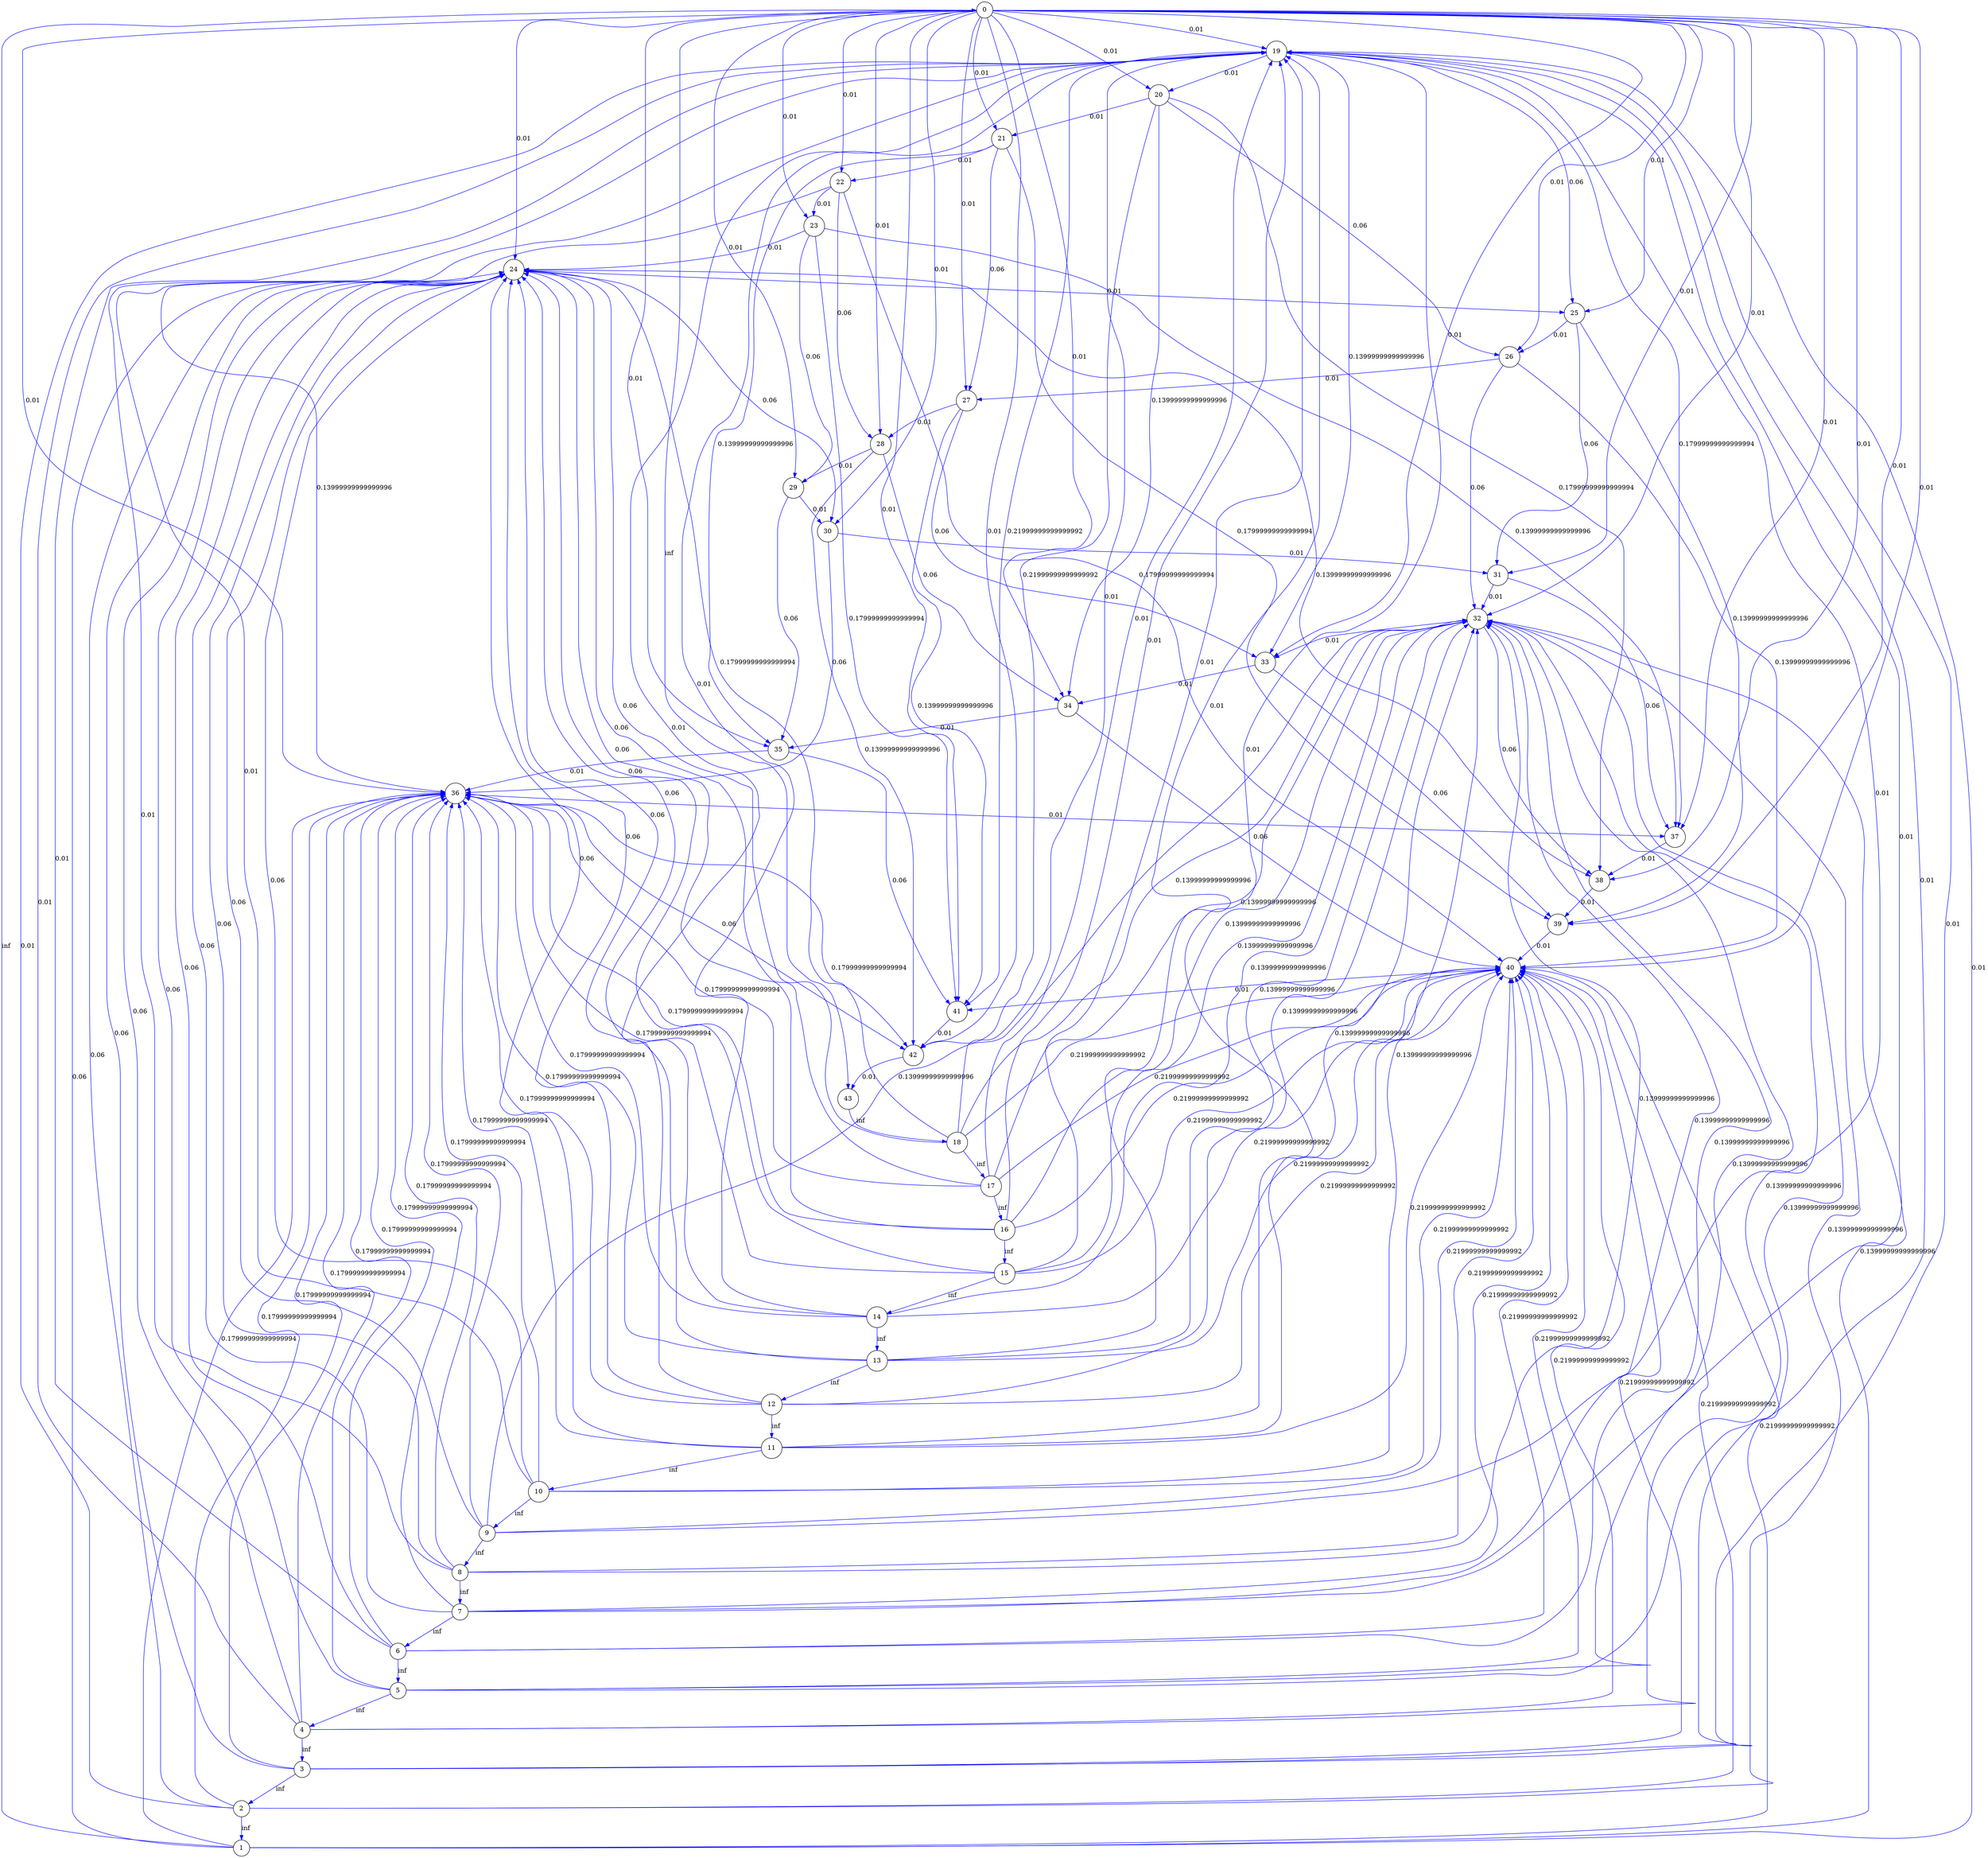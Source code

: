 digraph min_graph {
bgcolor=white;
0 [shape=circle];
1 [shape=circle];
2 [shape=circle];
3 [shape=circle];
4 [shape=circle];
5 [shape=circle];
6 [shape=circle];
7 [shape=circle];
8 [shape=circle];
9 [shape=circle];
10 [shape=circle];
11 [shape=circle];
12 [shape=circle];
13 [shape=circle];
14 [shape=circle];
15 [shape=circle];
16 [shape=circle];
17 [shape=circle];
18 [shape=circle];
19 [shape=circle];
20 [shape=circle];
21 [shape=circle];
22 [shape=circle];
23 [shape=circle];
24 [shape=circle];
25 [shape=circle];
26 [shape=circle];
27 [shape=circle];
28 [shape=circle];
29 [shape=circle];
30 [shape=circle];
31 [shape=circle];
32 [shape=circle];
33 [shape=circle];
34 [shape=circle];
35 [shape=circle];
36 [shape=circle];
37 [shape=circle];
38 [shape=circle];
39 [shape=circle];
40 [shape=circle];
41 [shape=circle];
42 [shape=circle];
43 [shape=circle];
0 -> 19  [color=blue, label=0.01];
0 -> 20  [color=blue, label=0.01];
0 -> 21  [color=blue, label=0.01];
0 -> 22  [color=blue, label=0.01];
0 -> 23  [color=blue, label=0.01];
0 -> 24  [color=blue, label=0.01];
0 -> 25  [color=blue, label=0.01];
0 -> 26  [color=blue, label=0.01];
0 -> 27  [color=blue, label=0.01];
0 -> 28  [color=blue, label=0.01];
0 -> 29  [color=blue, label=0.01];
0 -> 30  [color=blue, label=0.01];
0 -> 31  [color=blue, label=0.01];
0 -> 32  [color=blue, label=0.01];
0 -> 33  [color=blue, label=0.01];
0 -> 34  [color=blue, label=0.01];
0 -> 35  [color=blue, label=0.01];
0 -> 36  [color=blue, label=0.01];
0 -> 37  [color=blue, label=0.01];
0 -> 38  [color=blue, label=0.01];
0 -> 39  [color=blue, label=0.01];
0 -> 40  [color=blue, label=0.01];
0 -> 41  [color=blue, label=0.01];
0 -> 42  [color=blue, label=0.01];
0 -> 43  [color=blue, label=inf];
1 -> 0  [color=blue, label=inf];
1 -> 19  [color=blue, label=0.01];
1 -> 24  [color=blue, label=0.06];
1 -> 32  [color=blue, label=0.13999999999999996];
1 -> 36  [color=blue, label=0.17999999999999994];
1 -> 40  [color=blue, label=0.21999999999999992];
2 -> 1  [color=blue, label=inf];
2 -> 19  [color=blue, label=0.01];
2 -> 24  [color=blue, label=0.06];
2 -> 32  [color=blue, label=0.13999999999999996];
2 -> 36  [color=blue, label=0.17999999999999994];
2 -> 40  [color=blue, label=0.21999999999999992];
3 -> 2  [color=blue, label=inf];
3 -> 19  [color=blue, label=0.01];
3 -> 24  [color=blue, label=0.06];
3 -> 32  [color=blue, label=0.13999999999999996];
3 -> 36  [color=blue, label=0.17999999999999994];
3 -> 40  [color=blue, label=0.21999999999999992];
4 -> 3  [color=blue, label=inf];
4 -> 19  [color=blue, label=0.01];
4 -> 24  [color=blue, label=0.06];
4 -> 32  [color=blue, label=0.13999999999999996];
4 -> 36  [color=blue, label=0.17999999999999994];
4 -> 40  [color=blue, label=0.21999999999999992];
5 -> 4  [color=blue, label=inf];
5 -> 19  [color=blue, label=0.01];
5 -> 24  [color=blue, label=0.06];
5 -> 32  [color=blue, label=0.13999999999999996];
5 -> 36  [color=blue, label=0.17999999999999994];
5 -> 40  [color=blue, label=0.21999999999999992];
6 -> 5  [color=blue, label=inf];
6 -> 19  [color=blue, label=0.01];
6 -> 24  [color=blue, label=0.06];
6 -> 32  [color=blue, label=0.13999999999999996];
6 -> 36  [color=blue, label=0.17999999999999994];
6 -> 40  [color=blue, label=0.21999999999999992];
7 -> 6  [color=blue, label=inf];
7 -> 19  [color=blue, label=0.01];
7 -> 24  [color=blue, label=0.06];
7 -> 32  [color=blue, label=0.13999999999999996];
7 -> 36  [color=blue, label=0.17999999999999994];
7 -> 40  [color=blue, label=0.21999999999999992];
8 -> 7  [color=blue, label=inf];
8 -> 19  [color=blue, label=0.01];
8 -> 24  [color=blue, label=0.06];
8 -> 32  [color=blue, label=0.13999999999999996];
8 -> 36  [color=blue, label=0.17999999999999994];
8 -> 40  [color=blue, label=0.21999999999999992];
9 -> 8  [color=blue, label=inf];
9 -> 19  [color=blue, label=0.01];
9 -> 24  [color=blue, label=0.06];
9 -> 32  [color=blue, label=0.13999999999999996];
9 -> 36  [color=blue, label=0.17999999999999994];
9 -> 40  [color=blue, label=0.21999999999999992];
10 -> 9  [color=blue, label=inf];
10 -> 19  [color=blue, label=0.01];
10 -> 24  [color=blue, label=0.06];
10 -> 32  [color=blue, label=0.13999999999999996];
10 -> 36  [color=blue, label=0.17999999999999994];
10 -> 40  [color=blue, label=0.21999999999999992];
11 -> 10  [color=blue, label=inf];
11 -> 19  [color=blue, label=0.01];
11 -> 24  [color=blue, label=0.06];
11 -> 32  [color=blue, label=0.13999999999999996];
11 -> 36  [color=blue, label=0.17999999999999994];
11 -> 40  [color=blue, label=0.21999999999999992];
12 -> 11  [color=blue, label=inf];
12 -> 19  [color=blue, label=0.01];
12 -> 24  [color=blue, label=0.06];
12 -> 32  [color=blue, label=0.13999999999999996];
12 -> 36  [color=blue, label=0.17999999999999994];
12 -> 40  [color=blue, label=0.21999999999999992];
13 -> 12  [color=blue, label=inf];
13 -> 19  [color=blue, label=0.01];
13 -> 24  [color=blue, label=0.06];
13 -> 32  [color=blue, label=0.13999999999999996];
13 -> 36  [color=blue, label=0.17999999999999994];
13 -> 40  [color=blue, label=0.21999999999999992];
14 -> 13  [color=blue, label=inf];
14 -> 19  [color=blue, label=0.01];
14 -> 24  [color=blue, label=0.06];
14 -> 32  [color=blue, label=0.13999999999999996];
14 -> 36  [color=blue, label=0.17999999999999994];
14 -> 40  [color=blue, label=0.21999999999999992];
15 -> 14  [color=blue, label=inf];
15 -> 19  [color=blue, label=0.01];
15 -> 24  [color=blue, label=0.06];
15 -> 32  [color=blue, label=0.13999999999999996];
15 -> 36  [color=blue, label=0.17999999999999994];
15 -> 40  [color=blue, label=0.21999999999999992];
16 -> 15  [color=blue, label=inf];
16 -> 19  [color=blue, label=0.01];
16 -> 24  [color=blue, label=0.06];
16 -> 32  [color=blue, label=0.13999999999999996];
16 -> 36  [color=blue, label=0.17999999999999994];
16 -> 40  [color=blue, label=0.21999999999999992];
17 -> 16  [color=blue, label=inf];
17 -> 19  [color=blue, label=0.01];
17 -> 24  [color=blue, label=0.06];
17 -> 32  [color=blue, label=0.13999999999999996];
17 -> 36  [color=blue, label=0.17999999999999994];
17 -> 40  [color=blue, label=0.21999999999999992];
18 -> 17  [color=blue, label=inf];
18 -> 19  [color=blue, label=0.01];
18 -> 24  [color=blue, label=0.06];
18 -> 32  [color=blue, label=0.13999999999999996];
18 -> 36  [color=blue, label=0.17999999999999994];
18 -> 40  [color=blue, label=0.21999999999999992];
19 -> 20  [color=blue, label=0.01];
19 -> 25  [color=blue, label=0.06];
19 -> 33  [color=blue, label=0.13999999999999996];
19 -> 37  [color=blue, label=0.17999999999999994];
19 -> 41  [color=blue, label=0.21999999999999992];
20 -> 21  [color=blue, label=0.01];
20 -> 26  [color=blue, label=0.06];
20 -> 34  [color=blue, label=0.13999999999999996];
20 -> 38  [color=blue, label=0.17999999999999994];
20 -> 42  [color=blue, label=0.21999999999999992];
21 -> 22  [color=blue, label=0.01];
21 -> 27  [color=blue, label=0.06];
21 -> 35  [color=blue, label=0.13999999999999996];
21 -> 39  [color=blue, label=0.17999999999999994];
22 -> 23  [color=blue, label=0.01];
22 -> 28  [color=blue, label=0.06];
22 -> 36  [color=blue, label=0.13999999999999996];
22 -> 40  [color=blue, label=0.17999999999999994];
23 -> 24  [color=blue, label=0.01];
23 -> 29  [color=blue, label=0.06];
23 -> 37  [color=blue, label=0.13999999999999996];
23 -> 41  [color=blue, label=0.17999999999999994];
24 -> 25  [color=blue, label=0.01];
24 -> 30  [color=blue, label=0.06];
24 -> 38  [color=blue, label=0.13999999999999996];
24 -> 42  [color=blue, label=0.17999999999999994];
25 -> 26  [color=blue, label=0.01];
25 -> 31  [color=blue, label=0.06];
25 -> 39  [color=blue, label=0.13999999999999996];
26 -> 27  [color=blue, label=0.01];
26 -> 32  [color=blue, label=0.06];
26 -> 40  [color=blue, label=0.13999999999999996];
27 -> 28  [color=blue, label=0.01];
27 -> 33  [color=blue, label=0.06];
27 -> 41  [color=blue, label=0.13999999999999996];
28 -> 29  [color=blue, label=0.01];
28 -> 34  [color=blue, label=0.06];
28 -> 42  [color=blue, label=0.13999999999999996];
29 -> 30  [color=blue, label=0.01];
29 -> 35  [color=blue, label=0.06];
30 -> 31  [color=blue, label=0.01];
30 -> 36  [color=blue, label=0.06];
31 -> 32  [color=blue, label=0.01];
31 -> 37  [color=blue, label=0.06];
32 -> 33  [color=blue, label=0.01];
32 -> 38  [color=blue, label=0.06];
33 -> 34  [color=blue, label=0.01];
33 -> 39  [color=blue, label=0.06];
34 -> 35  [color=blue, label=0.01];
34 -> 40  [color=blue, label=0.06];
35 -> 36  [color=blue, label=0.01];
35 -> 41  [color=blue, label=0.06];
36 -> 37  [color=blue, label=0.01];
36 -> 42  [color=blue, label=0.06];
37 -> 38  [color=blue, label=0.01];
38 -> 39  [color=blue, label=0.01];
39 -> 40  [color=blue, label=0.01];
40 -> 41  [color=blue, label=0.01];
41 -> 42  [color=blue, label=0.01];
42 -> 43  [color=blue, label=0.01];
43 -> 18  [color=blue, label=inf];
}
